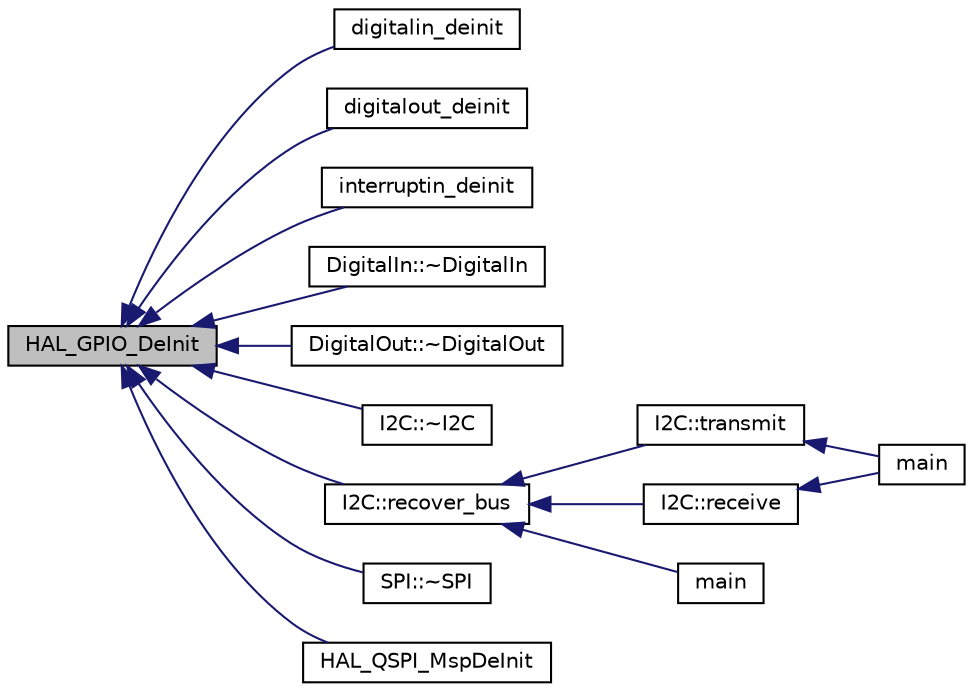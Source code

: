 digraph "HAL_GPIO_DeInit"
{
  edge [fontname="Helvetica",fontsize="10",labelfontname="Helvetica",labelfontsize="10"];
  node [fontname="Helvetica",fontsize="10",shape=record];
  rankdir="LR";
  Node1 [label="HAL_GPIO_DeInit",height=0.2,width=0.4,color="black", fillcolor="grey75", style="filled", fontcolor="black"];
  Node1 -> Node2 [dir="back",color="midnightblue",fontsize="10",style="solid",fontname="Helvetica"];
  Node2 [label="digitalin_deinit",height=0.2,width=0.4,color="black", fillcolor="white", style="filled",URL="$digital__in_8c.html#a89564c1bbb9f409257697aeebe00e9f1",tooltip="Deinit GPIO pin. "];
  Node1 -> Node3 [dir="back",color="midnightblue",fontsize="10",style="solid",fontname="Helvetica"];
  Node3 [label="digitalout_deinit",height=0.2,width=0.4,color="black", fillcolor="white", style="filled",URL="$digital__out_8c.html#ac2d1deb0df16cde15499b88d4704e7a7",tooltip="Deinit GPIO pin. "];
  Node1 -> Node4 [dir="back",color="midnightblue",fontsize="10",style="solid",fontname="Helvetica"];
  Node4 [label="interruptin_deinit",height=0.2,width=0.4,color="black", fillcolor="white", style="filled",URL="$interrupt__in_8c.html#a71c08dfb4530a6643ca71cfe84de3710",tooltip="Deinits GPIO pin. "];
  Node1 -> Node5 [dir="back",color="midnightblue",fontsize="10",style="solid",fontname="Helvetica"];
  Node5 [label="DigitalIn::~DigitalIn",height=0.2,width=0.4,color="black", fillcolor="white", style="filled",URL="$class_digital_in.html#addf993c180442be7e173b3887e758fa1"];
  Node1 -> Node6 [dir="back",color="midnightblue",fontsize="10",style="solid",fontname="Helvetica"];
  Node6 [label="DigitalOut::~DigitalOut",height=0.2,width=0.4,color="black", fillcolor="white", style="filled",URL="$class_digital_out.html#ab7e2606c1c9adecdb283f1142101c4ec"];
  Node1 -> Node7 [dir="back",color="midnightblue",fontsize="10",style="solid",fontname="Helvetica"];
  Node7 [label="I2C::~I2C",height=0.2,width=0.4,color="black", fillcolor="white", style="filled",URL="$class_i2_c.html#afaad09fa9bdd23623bddbdcd7585a9fe"];
  Node1 -> Node8 [dir="back",color="midnightblue",fontsize="10",style="solid",fontname="Helvetica"];
  Node8 [label="I2C::recover_bus",height=0.2,width=0.4,color="black", fillcolor="white", style="filled",URL="$class_i2_c.html#a11722e4027650574e7d74ee9b5509097"];
  Node8 -> Node9 [dir="back",color="midnightblue",fontsize="10",style="solid",fontname="Helvetica"];
  Node9 [label="I2C::transmit",height=0.2,width=0.4,color="black", fillcolor="white", style="filled",URL="$class_i2_c.html#a329bd3c0d083593f1dd72525ec75d713"];
  Node9 -> Node10 [dir="back",color="midnightblue",fontsize="10",style="solid",fontname="Helvetica"];
  Node10 [label="main",height=0.2,width=0.4,color="black", fillcolor="white", style="filled",URL="$tests_2cpp_2_i2_c_8cpp.html#ae66f6b31b5ad750f1fe042a706a4e3d4"];
  Node8 -> Node11 [dir="back",color="midnightblue",fontsize="10",style="solid",fontname="Helvetica"];
  Node11 [label="I2C::receive",height=0.2,width=0.4,color="black", fillcolor="white", style="filled",URL="$class_i2_c.html#a687c0929c22d41e5b4428d24e1208f51"];
  Node11 -> Node10 [dir="back",color="midnightblue",fontsize="10",style="solid",fontname="Helvetica"];
  Node8 -> Node12 [dir="back",color="midnightblue",fontsize="10",style="solid",fontname="Helvetica"];
  Node12 [label="main",height=0.2,width=0.4,color="black", fillcolor="white", style="filled",URL="$i2c__bus__recovery_8cpp.html#ae66f6b31b5ad750f1fe042a706a4e3d4"];
  Node1 -> Node13 [dir="back",color="midnightblue",fontsize="10",style="solid",fontname="Helvetica"];
  Node13 [label="SPI::~SPI",height=0.2,width=0.4,color="black", fillcolor="white", style="filled",URL="$class_s_p_i.html#a6babebf1ea3e8ff0330f43a3e2312ac4"];
  Node1 -> Node14 [dir="back",color="midnightblue",fontsize="10",style="solid",fontname="Helvetica"];
  Node14 [label="HAL_QSPI_MspDeInit",height=0.2,width=0.4,color="black", fillcolor="white", style="filled",URL="$group___q_s_p_i___exported___functions___group1.html#gaef70fea205effccab34a1ade5ba93510"];
}
